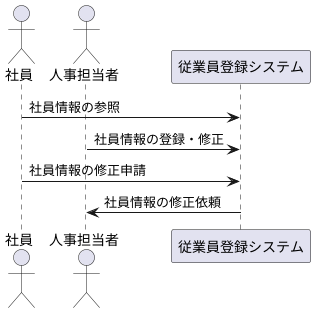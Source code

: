 @startuml
actor 社員
actor 人事担当者

社員 -> 従業員登録システム : 社員情報の参照
人事担当者 -> 従業員登録システム : 社員情報の登録・修正
社員 -> 従業員登録システム : 社員情報の修正申請
従業員登録システム -> 人事担当者 : 社員情報の修正依頼

@enduml
